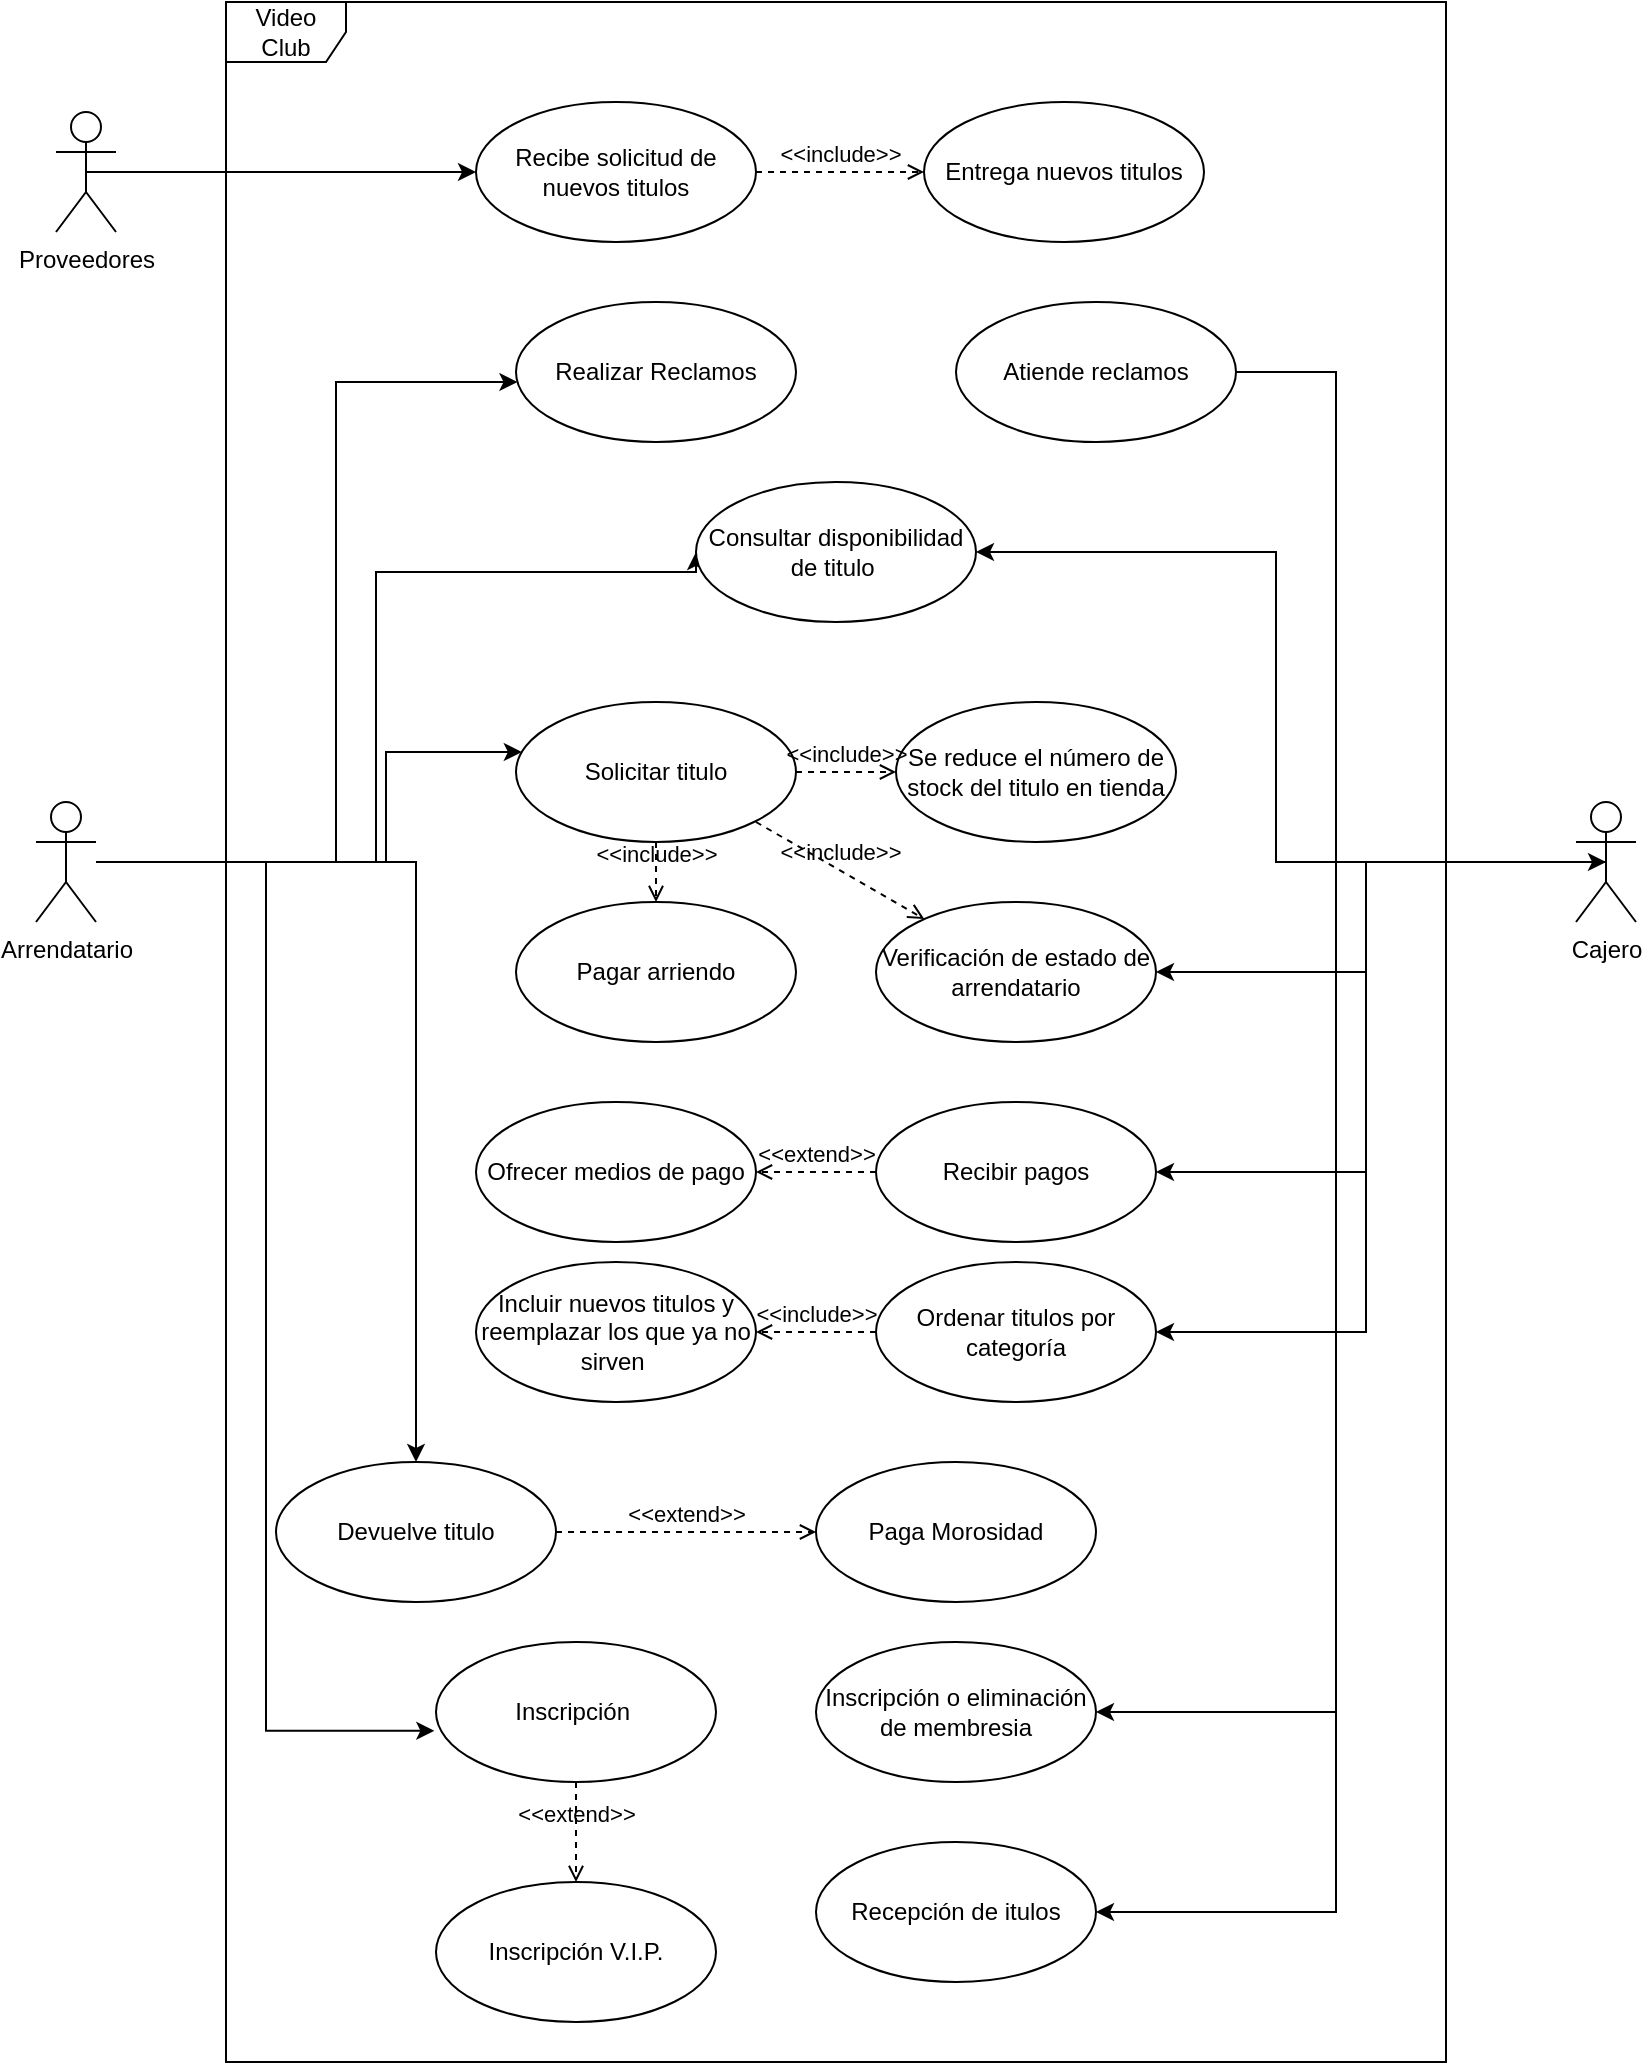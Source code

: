 <mxfile version="14.6.13" type="device"><diagram id="rG3y7PXnOx9qPB8VEY0l" name="Página-1"><mxGraphModel dx="1851" dy="1761" grid="1" gridSize="10" guides="1" tooltips="1" connect="1" arrows="1" fold="1" page="1" pageScale="1" pageWidth="827" pageHeight="1169" math="0" shadow="0"><root><mxCell id="0"/><mxCell id="1" parent="0"/><mxCell id="94JyYezyVA8l10M3MqZ7-13" style="edgeStyle=orthogonalEdgeStyle;rounded=0;orthogonalLoop=1;jettySize=auto;html=1;entryX=0;entryY=0.5;entryDx=0;entryDy=0;" parent="1" source="94JyYezyVA8l10M3MqZ7-1" target="94JyYezyVA8l10M3MqZ7-4" edge="1"><mxGeometry relative="1" as="geometry"><mxPoint x="170" y="190" as="targetPoint"/><Array as="points"><mxPoint x="140" y="250"/><mxPoint x="140" y="105"/><mxPoint x="300" y="105"/></Array></mxGeometry></mxCell><mxCell id="94JyYezyVA8l10M3MqZ7-27" style="edgeStyle=orthogonalEdgeStyle;rounded=0;orthogonalLoop=1;jettySize=auto;html=1;" parent="1" source="94JyYezyVA8l10M3MqZ7-1" target="94JyYezyVA8l10M3MqZ7-26" edge="1"><mxGeometry relative="1" as="geometry"><Array as="points"><mxPoint x="120" y="250"/><mxPoint x="120" y="10"/></Array></mxGeometry></mxCell><mxCell id="94JyYezyVA8l10M3MqZ7-33" style="edgeStyle=orthogonalEdgeStyle;rounded=0;orthogonalLoop=1;jettySize=auto;html=1;" parent="1" source="94JyYezyVA8l10M3MqZ7-1" target="94JyYezyVA8l10M3MqZ7-31" edge="1"><mxGeometry relative="1" as="geometry"><Array as="points"><mxPoint x="145" y="250"/><mxPoint x="145" y="195"/></Array></mxGeometry></mxCell><mxCell id="10cTFAuvcnsDQ9UNx44j-2" style="edgeStyle=orthogonalEdgeStyle;rounded=0;orthogonalLoop=1;jettySize=auto;html=1;" parent="1" source="94JyYezyVA8l10M3MqZ7-1" target="10cTFAuvcnsDQ9UNx44j-1" edge="1"><mxGeometry relative="1" as="geometry"/></mxCell><mxCell id="Gu6ntCFmPczU02s0f0eS-3" style="edgeStyle=orthogonalEdgeStyle;rounded=0;orthogonalLoop=1;jettySize=auto;html=1;entryX=-0.006;entryY=0.634;entryDx=0;entryDy=0;entryPerimeter=0;" parent="1" source="94JyYezyVA8l10M3MqZ7-1" target="Gu6ntCFmPczU02s0f0eS-2" edge="1"><mxGeometry relative="1" as="geometry"/></mxCell><mxCell id="94JyYezyVA8l10M3MqZ7-1" value="Arrendatario" style="shape=umlActor;verticalLabelPosition=bottom;verticalAlign=top;html=1;" parent="1" vertex="1"><mxGeometry x="-30" y="220" width="30" height="60" as="geometry"/></mxCell><mxCell id="94JyYezyVA8l10M3MqZ7-4" value="Consultar disponibilidad de titulo&amp;nbsp;" style="ellipse;whiteSpace=wrap;html=1;" parent="1" vertex="1"><mxGeometry x="300" y="60" width="140" height="70" as="geometry"/></mxCell><mxCell id="94JyYezyVA8l10M3MqZ7-16" style="edgeStyle=orthogonalEdgeStyle;rounded=0;orthogonalLoop=1;jettySize=auto;html=1;exitX=0.5;exitY=0.5;exitDx=0;exitDy=0;exitPerimeter=0;entryX=1;entryY=0.5;entryDx=0;entryDy=0;" parent="1" source="94JyYezyVA8l10M3MqZ7-5" target="94JyYezyVA8l10M3MqZ7-4" edge="1"><mxGeometry relative="1" as="geometry"/></mxCell><mxCell id="94JyYezyVA8l10M3MqZ7-23" style="edgeStyle=orthogonalEdgeStyle;rounded=0;orthogonalLoop=1;jettySize=auto;html=1;entryX=1;entryY=0.5;entryDx=0;entryDy=0;" parent="1" source="94JyYezyVA8l10M3MqZ7-5" target="94JyYezyVA8l10M3MqZ7-22" edge="1"><mxGeometry relative="1" as="geometry"/></mxCell><mxCell id="94JyYezyVA8l10M3MqZ7-25" style="edgeStyle=orthogonalEdgeStyle;rounded=0;orthogonalLoop=1;jettySize=auto;html=1;entryX=1;entryY=0.5;entryDx=0;entryDy=0;" parent="1" source="94JyYezyVA8l10M3MqZ7-5" target="94JyYezyVA8l10M3MqZ7-24" edge="1"><mxGeometry relative="1" as="geometry"/></mxCell><mxCell id="mJoZtW_AzWARxmGnG3uN-2" style="edgeStyle=orthogonalEdgeStyle;rounded=0;orthogonalLoop=1;jettySize=auto;html=1;entryX=1;entryY=0.5;entryDx=0;entryDy=0;" parent="1" source="94JyYezyVA8l10M3MqZ7-5" target="mJoZtW_AzWARxmGnG3uN-1" edge="1"><mxGeometry relative="1" as="geometry"/></mxCell><mxCell id="aXZvVsOoAJXAL6wF8q-s-2" style="edgeStyle=orthogonalEdgeStyle;rounded=0;orthogonalLoop=1;jettySize=auto;html=1;entryX=1;entryY=0.5;entryDx=0;entryDy=0;" parent="1" source="94JyYezyVA8l10M3MqZ7-5" target="aXZvVsOoAJXAL6wF8q-s-1" edge="1"><mxGeometry relative="1" as="geometry"/></mxCell><mxCell id="wylGy7jsEX4kvwbDl5Wu-6" style="edgeStyle=orthogonalEdgeStyle;rounded=0;orthogonalLoop=1;jettySize=auto;html=1;entryX=1;entryY=0.5;entryDx=0;entryDy=0;" edge="1" parent="1" source="94JyYezyVA8l10M3MqZ7-5" target="wylGy7jsEX4kvwbDl5Wu-5"><mxGeometry relative="1" as="geometry"/></mxCell><mxCell id="94JyYezyVA8l10M3MqZ7-5" value="Cajero" style="shape=umlActor;verticalLabelPosition=bottom;verticalAlign=top;html=1;" parent="1" vertex="1"><mxGeometry x="740" y="220" width="30" height="60" as="geometry"/></mxCell><mxCell id="94JyYezyVA8l10M3MqZ7-6" value="Pagar arriendo" style="ellipse;whiteSpace=wrap;html=1;" parent="1" vertex="1"><mxGeometry x="210" y="270" width="140" height="70" as="geometry"/></mxCell><mxCell id="94JyYezyVA8l10M3MqZ7-22" value="Recibir pagos" style="ellipse;whiteSpace=wrap;html=1;" parent="1" vertex="1"><mxGeometry x="390" y="370" width="140" height="70" as="geometry"/></mxCell><mxCell id="94JyYezyVA8l10M3MqZ7-24" value="Ordenar titulos por categoría" style="ellipse;whiteSpace=wrap;html=1;" parent="1" vertex="1"><mxGeometry x="390" y="450" width="140" height="70" as="geometry"/></mxCell><mxCell id="94JyYezyVA8l10M3MqZ7-26" value="Realizar Reclamos" style="ellipse;whiteSpace=wrap;html=1;" parent="1" vertex="1"><mxGeometry x="210" y="-30" width="140" height="70" as="geometry"/></mxCell><mxCell id="94JyYezyVA8l10M3MqZ7-28" value="Ofrecer medios de pago" style="ellipse;whiteSpace=wrap;html=1;" parent="1" vertex="1"><mxGeometry x="190" y="370" width="140" height="70" as="geometry"/></mxCell><mxCell id="94JyYezyVA8l10M3MqZ7-31" value="Solicitar titulo" style="ellipse;whiteSpace=wrap;html=1;" parent="1" vertex="1"><mxGeometry x="210" y="170" width="140" height="70" as="geometry"/></mxCell><mxCell id="94JyYezyVA8l10M3MqZ7-32" value="&amp;lt;&amp;lt;include&amp;gt;&amp;gt;" style="html=1;verticalAlign=bottom;labelBackgroundColor=none;endArrow=open;endFill=0;dashed=1;exitX=0.5;exitY=1;exitDx=0;exitDy=0;entryX=0.5;entryY=0;entryDx=0;entryDy=0;" parent="1" source="94JyYezyVA8l10M3MqZ7-31" target="94JyYezyVA8l10M3MqZ7-6" edge="1"><mxGeometry width="160" relative="1" as="geometry"><mxPoint x="210" y="249.5" as="sourcePoint"/><mxPoint x="370" y="260" as="targetPoint"/></mxGeometry></mxCell><mxCell id="94JyYezyVA8l10M3MqZ7-34" value="&amp;lt;&amp;lt;extend&amp;gt;&amp;gt;" style="html=1;verticalAlign=bottom;labelBackgroundColor=none;endArrow=open;endFill=0;dashed=1;exitX=0;exitY=0.5;exitDx=0;exitDy=0;entryX=1;entryY=0.5;entryDx=0;entryDy=0;" parent="1" source="94JyYezyVA8l10M3MqZ7-22" target="94JyYezyVA8l10M3MqZ7-28" edge="1"><mxGeometry width="160" relative="1" as="geometry"><mxPoint x="330" y="480" as="sourcePoint"/><mxPoint x="490" y="480" as="targetPoint"/></mxGeometry></mxCell><mxCell id="94JyYezyVA8l10M3MqZ7-41" value="Video Club" style="shape=umlFrame;whiteSpace=wrap;html=1;" parent="1" vertex="1"><mxGeometry x="65" y="-180" width="610" height="1030" as="geometry"/></mxCell><mxCell id="94JyYezyVA8l10M3MqZ7-44" style="edgeStyle=orthogonalEdgeStyle;rounded=0;orthogonalLoop=1;jettySize=auto;html=1;exitX=0.5;exitY=0.5;exitDx=0;exitDy=0;exitPerimeter=0;entryX=0;entryY=0.5;entryDx=0;entryDy=0;" parent="1" source="94JyYezyVA8l10M3MqZ7-42" target="94JyYezyVA8l10M3MqZ7-43" edge="1"><mxGeometry relative="1" as="geometry"/></mxCell><mxCell id="94JyYezyVA8l10M3MqZ7-42" value="Proveedores" style="shape=umlActor;verticalLabelPosition=bottom;verticalAlign=top;html=1;" parent="1" vertex="1"><mxGeometry x="-20" y="-125" width="30" height="60" as="geometry"/></mxCell><mxCell id="94JyYezyVA8l10M3MqZ7-43" value="Recibe solicitud de nuevos titulos" style="ellipse;whiteSpace=wrap;html=1;" parent="1" vertex="1"><mxGeometry x="190" y="-130" width="140" height="70" as="geometry"/></mxCell><mxCell id="94JyYezyVA8l10M3MqZ7-50" value="Entrega nuevos titulos" style="ellipse;whiteSpace=wrap;html=1;" parent="1" vertex="1"><mxGeometry x="414" y="-130" width="140" height="70" as="geometry"/></mxCell><mxCell id="94JyYezyVA8l10M3MqZ7-52" value="&amp;lt;&amp;lt;include&amp;gt;&amp;gt;" style="html=1;verticalAlign=bottom;labelBackgroundColor=none;endArrow=open;endFill=0;dashed=1;exitX=1;exitY=0.5;exitDx=0;exitDy=0;entryX=0;entryY=0.5;entryDx=0;entryDy=0;" parent="1" source="94JyYezyVA8l10M3MqZ7-43" target="94JyYezyVA8l10M3MqZ7-50" edge="1"><mxGeometry width="160" relative="1" as="geometry"><mxPoint x="330" y="80" as="sourcePoint"/><mxPoint x="490" y="80" as="targetPoint"/></mxGeometry></mxCell><mxCell id="d3cA2bi2gMxj89xWOhiq-1" value="Se reduce el número de stock del titulo en tienda" style="ellipse;whiteSpace=wrap;html=1;" parent="1" vertex="1"><mxGeometry x="400" y="170" width="140" height="70" as="geometry"/></mxCell><mxCell id="d3cA2bi2gMxj89xWOhiq-2" value="&amp;lt;&amp;lt;include&amp;gt;&amp;gt;" style="html=1;verticalAlign=bottom;labelBackgroundColor=none;endArrow=open;endFill=0;dashed=1;exitX=1;exitY=0.5;exitDx=0;exitDy=0;entryX=0;entryY=0.5;entryDx=0;entryDy=0;" parent="1" source="94JyYezyVA8l10M3MqZ7-31" target="d3cA2bi2gMxj89xWOhiq-1" edge="1"><mxGeometry width="160" relative="1" as="geometry"><mxPoint x="370" y="279" as="sourcePoint"/><mxPoint x="530" y="279" as="targetPoint"/><Array as="points"/></mxGeometry></mxCell><mxCell id="rrF96O7BSRYuGNtDpihD-1" value="Incluir nuevos titulos y reemplazar los que ya no sirven&amp;nbsp;" style="ellipse;whiteSpace=wrap;html=1;" parent="1" vertex="1"><mxGeometry x="190" y="450" width="140" height="70" as="geometry"/></mxCell><mxCell id="rrF96O7BSRYuGNtDpihD-2" value="&amp;lt;&amp;lt;include&amp;gt;&amp;gt;" style="html=1;verticalAlign=bottom;labelBackgroundColor=none;endArrow=open;endFill=0;dashed=1;exitX=0;exitY=0.5;exitDx=0;exitDy=0;entryX=1;entryY=0.5;entryDx=0;entryDy=0;" parent="1" source="94JyYezyVA8l10M3MqZ7-24" target="rrF96O7BSRYuGNtDpihD-1" edge="1"><mxGeometry width="160" relative="1" as="geometry"><mxPoint x="300" y="490" as="sourcePoint"/><mxPoint x="180" y="560" as="targetPoint"/></mxGeometry></mxCell><mxCell id="mJoZtW_AzWARxmGnG3uN-1" value="Inscripción o eliminación de membresia" style="ellipse;whiteSpace=wrap;html=1;" parent="1" vertex="1"><mxGeometry x="360" y="640" width="140" height="70" as="geometry"/></mxCell><mxCell id="10cTFAuvcnsDQ9UNx44j-1" value="Devuelve titulo" style="ellipse;whiteSpace=wrap;html=1;" parent="1" vertex="1"><mxGeometry x="90" y="550" width="140" height="70" as="geometry"/></mxCell><mxCell id="10cTFAuvcnsDQ9UNx44j-3" value="Paga Morosidad" style="ellipse;whiteSpace=wrap;html=1;" parent="1" vertex="1"><mxGeometry x="360" y="550" width="140" height="70" as="geometry"/></mxCell><mxCell id="10cTFAuvcnsDQ9UNx44j-4" value="&amp;lt;&amp;lt;extend&amp;gt;&amp;gt;" style="html=1;verticalAlign=bottom;labelBackgroundColor=none;endArrow=open;endFill=0;dashed=1;exitX=1;exitY=0.5;exitDx=0;exitDy=0;" parent="1" source="10cTFAuvcnsDQ9UNx44j-1" target="10cTFAuvcnsDQ9UNx44j-3" edge="1"><mxGeometry width="160" relative="1" as="geometry"><mxPoint x="240" y="740" as="sourcePoint"/><mxPoint x="400" y="740" as="targetPoint"/></mxGeometry></mxCell><mxCell id="Gu6ntCFmPczU02s0f0eS-2" value="Inscripción&amp;nbsp;" style="ellipse;whiteSpace=wrap;html=1;" parent="1" vertex="1"><mxGeometry x="170" y="640" width="140" height="70" as="geometry"/></mxCell><mxCell id="Gu6ntCFmPczU02s0f0eS-4" value="&amp;lt;&amp;lt;extend&amp;gt;&amp;gt;" style="html=1;verticalAlign=bottom;labelBackgroundColor=none;endArrow=open;endFill=0;dashed=1;exitX=0.5;exitY=1;exitDx=0;exitDy=0;" parent="1" source="Gu6ntCFmPczU02s0f0eS-2" target="Gu6ntCFmPczU02s0f0eS-5" edge="1"><mxGeometry width="160" relative="1" as="geometry"><mxPoint x="270" y="780" as="sourcePoint"/><mxPoint x="240" y="760" as="targetPoint"/></mxGeometry></mxCell><mxCell id="Gu6ntCFmPczU02s0f0eS-5" value="Inscripción V.I.P." style="ellipse;whiteSpace=wrap;html=1;" parent="1" vertex="1"><mxGeometry x="170" y="760" width="140" height="70" as="geometry"/></mxCell><mxCell id="aXZvVsOoAJXAL6wF8q-s-1" value="Verificación de estado de arrendatario" style="ellipse;whiteSpace=wrap;html=1;" parent="1" vertex="1"><mxGeometry x="390" y="270" width="140" height="70" as="geometry"/></mxCell><mxCell id="wylGy7jsEX4kvwbDl5Wu-1" value="&amp;lt;&amp;lt;include&amp;gt;&amp;gt;" style="html=1;verticalAlign=bottom;labelBackgroundColor=none;endArrow=open;endFill=0;dashed=1;" edge="1" parent="1" target="aXZvVsOoAJXAL6wF8q-s-1"><mxGeometry width="160" relative="1" as="geometry"><mxPoint x="330" y="230" as="sourcePoint"/><mxPoint x="490" y="230" as="targetPoint"/></mxGeometry></mxCell><mxCell id="wylGy7jsEX4kvwbDl5Wu-4" style="edgeStyle=orthogonalEdgeStyle;rounded=0;orthogonalLoop=1;jettySize=auto;html=1;entryX=0.5;entryY=0.5;entryDx=0;entryDy=0;entryPerimeter=0;" edge="1" parent="1" source="wylGy7jsEX4kvwbDl5Wu-2" target="94JyYezyVA8l10M3MqZ7-5"><mxGeometry relative="1" as="geometry"><Array as="points"><mxPoint x="620" y="5"/><mxPoint x="620" y="250"/></Array></mxGeometry></mxCell><mxCell id="wylGy7jsEX4kvwbDl5Wu-2" value="Atiende reclamos" style="ellipse;whiteSpace=wrap;html=1;" vertex="1" parent="1"><mxGeometry x="430" y="-30" width="140" height="70" as="geometry"/></mxCell><mxCell id="wylGy7jsEX4kvwbDl5Wu-5" value="Recepción de itulos" style="ellipse;whiteSpace=wrap;html=1;" vertex="1" parent="1"><mxGeometry x="360" y="740" width="140" height="70" as="geometry"/></mxCell></root></mxGraphModel></diagram></mxfile>